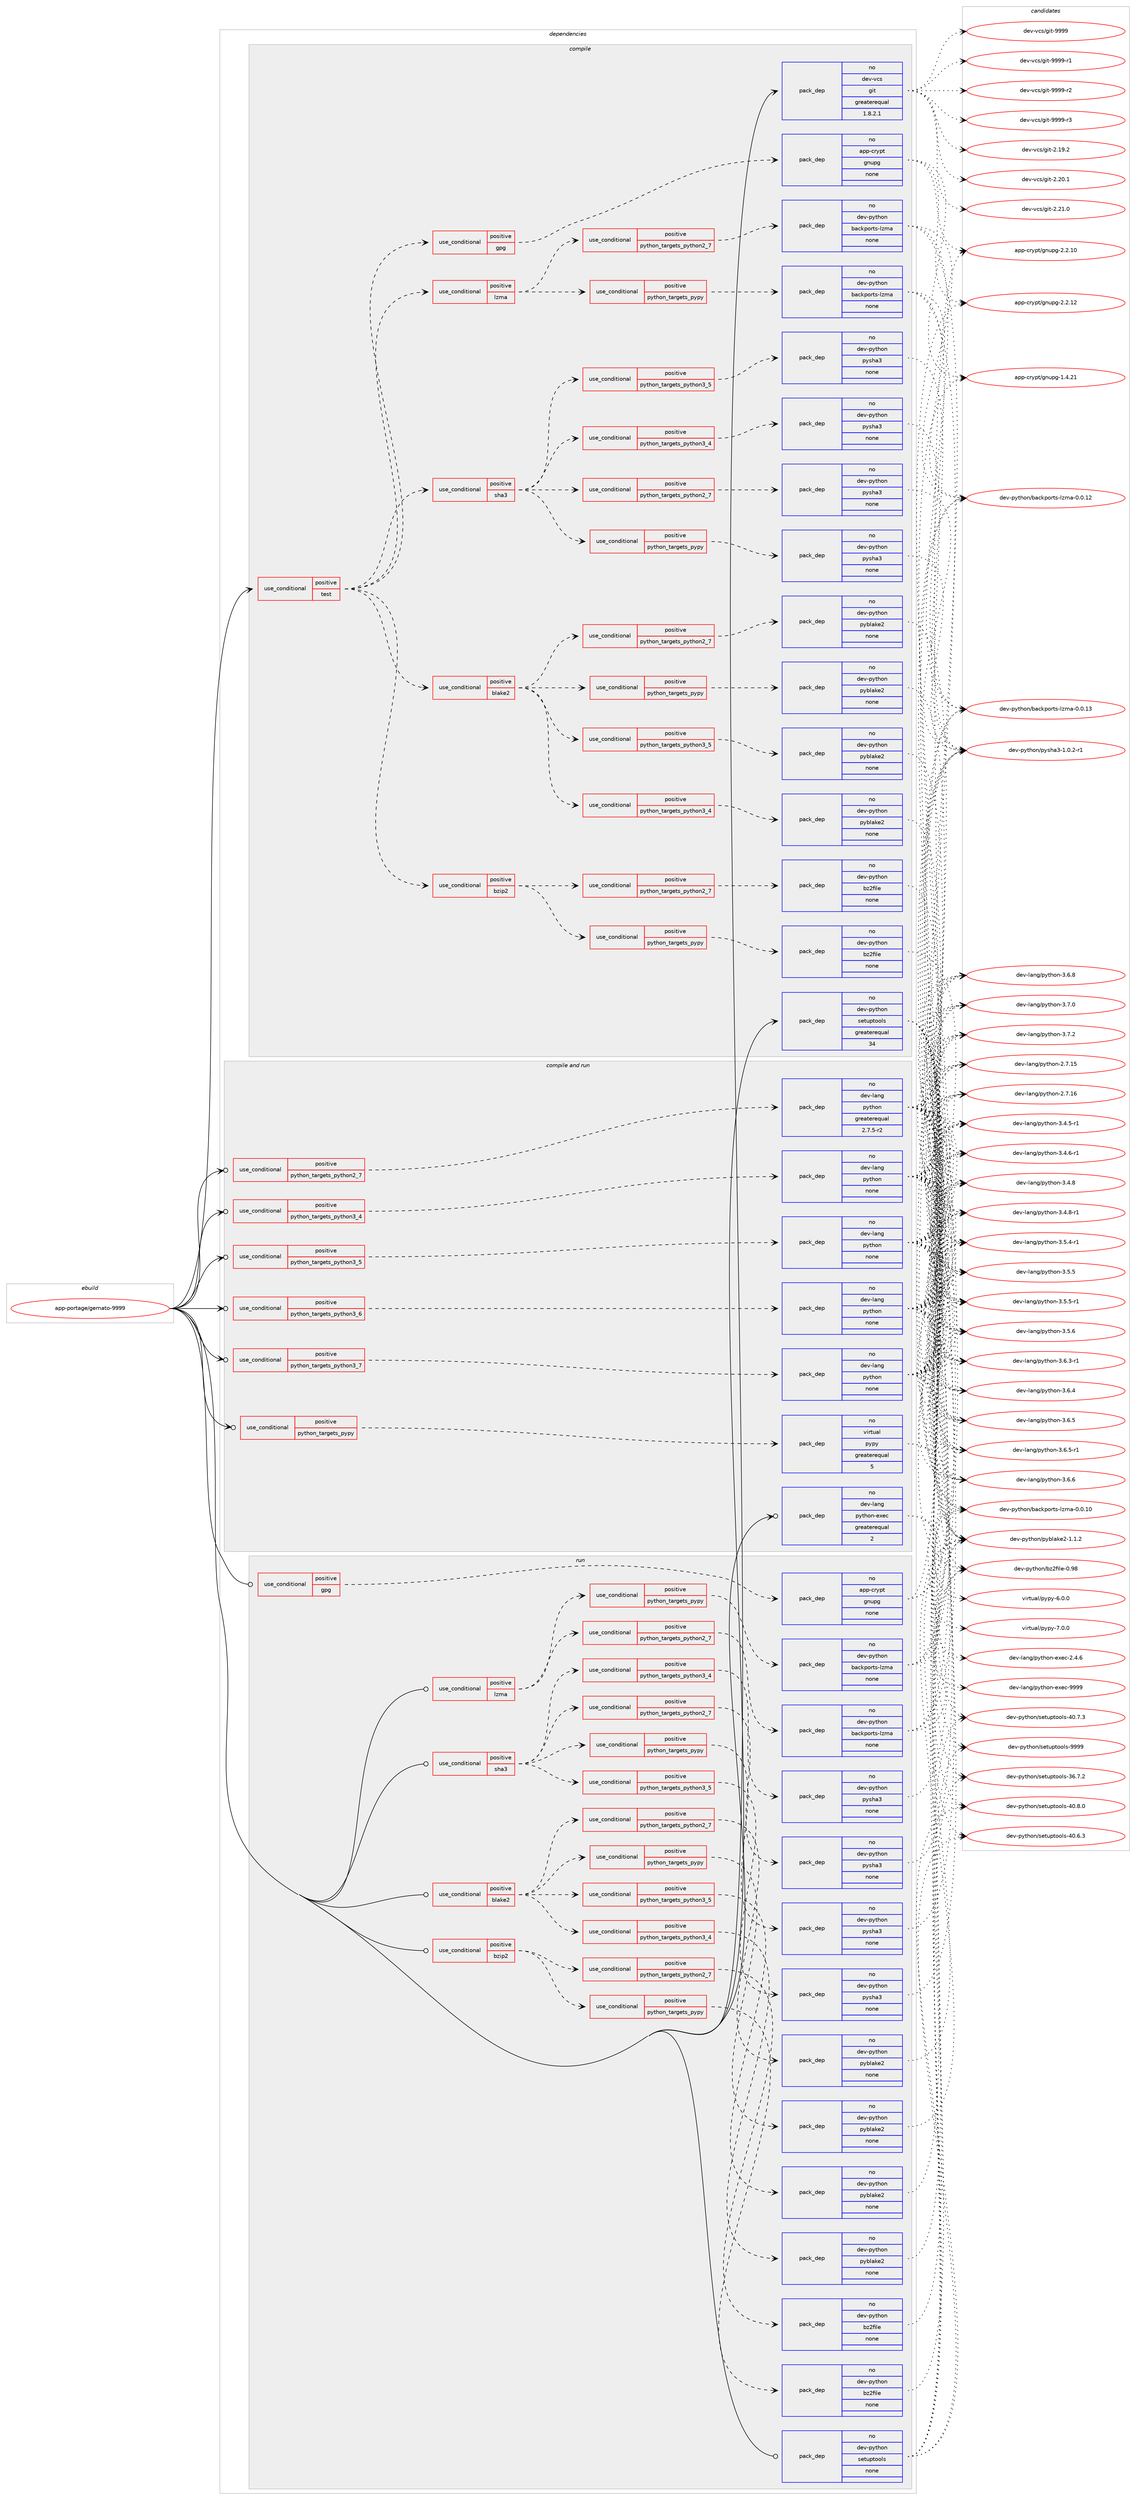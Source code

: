digraph prolog {

# *************
# Graph options
# *************

newrank=true;
concentrate=true;
compound=true;
graph [rankdir=LR,fontname=Helvetica,fontsize=10,ranksep=1.5];#, ranksep=2.5, nodesep=0.2];
edge  [arrowhead=vee];
node  [fontname=Helvetica,fontsize=10];

# **********
# The ebuild
# **********

subgraph cluster_leftcol {
color=gray;
rank=same;
label=<<i>ebuild</i>>;
id [label="app-portage/gemato-9999", color=red, width=4, href="../app-portage/gemato-9999.svg"];
}

# ****************
# The dependencies
# ****************

subgraph cluster_midcol {
color=gray;
label=<<i>dependencies</i>>;
subgraph cluster_compile {
fillcolor="#eeeeee";
style=filled;
label=<<i>compile</i>>;
subgraph cond354778 {
dependency1305727 [label=<<TABLE BORDER="0" CELLBORDER="1" CELLSPACING="0" CELLPADDING="4"><TR><TD ROWSPAN="3" CELLPADDING="10">use_conditional</TD></TR><TR><TD>positive</TD></TR><TR><TD>test</TD></TR></TABLE>>, shape=none, color=red];
subgraph cond354779 {
dependency1305728 [label=<<TABLE BORDER="0" CELLBORDER="1" CELLSPACING="0" CELLPADDING="4"><TR><TD ROWSPAN="3" CELLPADDING="10">use_conditional</TD></TR><TR><TD>positive</TD></TR><TR><TD>blake2</TD></TR></TABLE>>, shape=none, color=red];
subgraph cond354780 {
dependency1305729 [label=<<TABLE BORDER="0" CELLBORDER="1" CELLSPACING="0" CELLPADDING="4"><TR><TD ROWSPAN="3" CELLPADDING="10">use_conditional</TD></TR><TR><TD>positive</TD></TR><TR><TD>python_targets_pypy</TD></TR></TABLE>>, shape=none, color=red];
subgraph pack930565 {
dependency1305730 [label=<<TABLE BORDER="0" CELLBORDER="1" CELLSPACING="0" CELLPADDING="4" WIDTH="220"><TR><TD ROWSPAN="6" CELLPADDING="30">pack_dep</TD></TR><TR><TD WIDTH="110">no</TD></TR><TR><TD>dev-python</TD></TR><TR><TD>pyblake2</TD></TR><TR><TD>none</TD></TR><TR><TD></TD></TR></TABLE>>, shape=none, color=blue];
}
dependency1305729:e -> dependency1305730:w [weight=20,style="dashed",arrowhead="vee"];
}
dependency1305728:e -> dependency1305729:w [weight=20,style="dashed",arrowhead="vee"];
subgraph cond354781 {
dependency1305731 [label=<<TABLE BORDER="0" CELLBORDER="1" CELLSPACING="0" CELLPADDING="4"><TR><TD ROWSPAN="3" CELLPADDING="10">use_conditional</TD></TR><TR><TD>positive</TD></TR><TR><TD>python_targets_python2_7</TD></TR></TABLE>>, shape=none, color=red];
subgraph pack930566 {
dependency1305732 [label=<<TABLE BORDER="0" CELLBORDER="1" CELLSPACING="0" CELLPADDING="4" WIDTH="220"><TR><TD ROWSPAN="6" CELLPADDING="30">pack_dep</TD></TR><TR><TD WIDTH="110">no</TD></TR><TR><TD>dev-python</TD></TR><TR><TD>pyblake2</TD></TR><TR><TD>none</TD></TR><TR><TD></TD></TR></TABLE>>, shape=none, color=blue];
}
dependency1305731:e -> dependency1305732:w [weight=20,style="dashed",arrowhead="vee"];
}
dependency1305728:e -> dependency1305731:w [weight=20,style="dashed",arrowhead="vee"];
subgraph cond354782 {
dependency1305733 [label=<<TABLE BORDER="0" CELLBORDER="1" CELLSPACING="0" CELLPADDING="4"><TR><TD ROWSPAN="3" CELLPADDING="10">use_conditional</TD></TR><TR><TD>positive</TD></TR><TR><TD>python_targets_python3_4</TD></TR></TABLE>>, shape=none, color=red];
subgraph pack930567 {
dependency1305734 [label=<<TABLE BORDER="0" CELLBORDER="1" CELLSPACING="0" CELLPADDING="4" WIDTH="220"><TR><TD ROWSPAN="6" CELLPADDING="30">pack_dep</TD></TR><TR><TD WIDTH="110">no</TD></TR><TR><TD>dev-python</TD></TR><TR><TD>pyblake2</TD></TR><TR><TD>none</TD></TR><TR><TD></TD></TR></TABLE>>, shape=none, color=blue];
}
dependency1305733:e -> dependency1305734:w [weight=20,style="dashed",arrowhead="vee"];
}
dependency1305728:e -> dependency1305733:w [weight=20,style="dashed",arrowhead="vee"];
subgraph cond354783 {
dependency1305735 [label=<<TABLE BORDER="0" CELLBORDER="1" CELLSPACING="0" CELLPADDING="4"><TR><TD ROWSPAN="3" CELLPADDING="10">use_conditional</TD></TR><TR><TD>positive</TD></TR><TR><TD>python_targets_python3_5</TD></TR></TABLE>>, shape=none, color=red];
subgraph pack930568 {
dependency1305736 [label=<<TABLE BORDER="0" CELLBORDER="1" CELLSPACING="0" CELLPADDING="4" WIDTH="220"><TR><TD ROWSPAN="6" CELLPADDING="30">pack_dep</TD></TR><TR><TD WIDTH="110">no</TD></TR><TR><TD>dev-python</TD></TR><TR><TD>pyblake2</TD></TR><TR><TD>none</TD></TR><TR><TD></TD></TR></TABLE>>, shape=none, color=blue];
}
dependency1305735:e -> dependency1305736:w [weight=20,style="dashed",arrowhead="vee"];
}
dependency1305728:e -> dependency1305735:w [weight=20,style="dashed",arrowhead="vee"];
}
dependency1305727:e -> dependency1305728:w [weight=20,style="dashed",arrowhead="vee"];
subgraph cond354784 {
dependency1305737 [label=<<TABLE BORDER="0" CELLBORDER="1" CELLSPACING="0" CELLPADDING="4"><TR><TD ROWSPAN="3" CELLPADDING="10">use_conditional</TD></TR><TR><TD>positive</TD></TR><TR><TD>bzip2</TD></TR></TABLE>>, shape=none, color=red];
subgraph cond354785 {
dependency1305738 [label=<<TABLE BORDER="0" CELLBORDER="1" CELLSPACING="0" CELLPADDING="4"><TR><TD ROWSPAN="3" CELLPADDING="10">use_conditional</TD></TR><TR><TD>positive</TD></TR><TR><TD>python_targets_pypy</TD></TR></TABLE>>, shape=none, color=red];
subgraph pack930569 {
dependency1305739 [label=<<TABLE BORDER="0" CELLBORDER="1" CELLSPACING="0" CELLPADDING="4" WIDTH="220"><TR><TD ROWSPAN="6" CELLPADDING="30">pack_dep</TD></TR><TR><TD WIDTH="110">no</TD></TR><TR><TD>dev-python</TD></TR><TR><TD>bz2file</TD></TR><TR><TD>none</TD></TR><TR><TD></TD></TR></TABLE>>, shape=none, color=blue];
}
dependency1305738:e -> dependency1305739:w [weight=20,style="dashed",arrowhead="vee"];
}
dependency1305737:e -> dependency1305738:w [weight=20,style="dashed",arrowhead="vee"];
subgraph cond354786 {
dependency1305740 [label=<<TABLE BORDER="0" CELLBORDER="1" CELLSPACING="0" CELLPADDING="4"><TR><TD ROWSPAN="3" CELLPADDING="10">use_conditional</TD></TR><TR><TD>positive</TD></TR><TR><TD>python_targets_python2_7</TD></TR></TABLE>>, shape=none, color=red];
subgraph pack930570 {
dependency1305741 [label=<<TABLE BORDER="0" CELLBORDER="1" CELLSPACING="0" CELLPADDING="4" WIDTH="220"><TR><TD ROWSPAN="6" CELLPADDING="30">pack_dep</TD></TR><TR><TD WIDTH="110">no</TD></TR><TR><TD>dev-python</TD></TR><TR><TD>bz2file</TD></TR><TR><TD>none</TD></TR><TR><TD></TD></TR></TABLE>>, shape=none, color=blue];
}
dependency1305740:e -> dependency1305741:w [weight=20,style="dashed",arrowhead="vee"];
}
dependency1305737:e -> dependency1305740:w [weight=20,style="dashed",arrowhead="vee"];
}
dependency1305727:e -> dependency1305737:w [weight=20,style="dashed",arrowhead="vee"];
subgraph cond354787 {
dependency1305742 [label=<<TABLE BORDER="0" CELLBORDER="1" CELLSPACING="0" CELLPADDING="4"><TR><TD ROWSPAN="3" CELLPADDING="10">use_conditional</TD></TR><TR><TD>positive</TD></TR><TR><TD>gpg</TD></TR></TABLE>>, shape=none, color=red];
subgraph pack930571 {
dependency1305743 [label=<<TABLE BORDER="0" CELLBORDER="1" CELLSPACING="0" CELLPADDING="4" WIDTH="220"><TR><TD ROWSPAN="6" CELLPADDING="30">pack_dep</TD></TR><TR><TD WIDTH="110">no</TD></TR><TR><TD>app-crypt</TD></TR><TR><TD>gnupg</TD></TR><TR><TD>none</TD></TR><TR><TD></TD></TR></TABLE>>, shape=none, color=blue];
}
dependency1305742:e -> dependency1305743:w [weight=20,style="dashed",arrowhead="vee"];
}
dependency1305727:e -> dependency1305742:w [weight=20,style="dashed",arrowhead="vee"];
subgraph cond354788 {
dependency1305744 [label=<<TABLE BORDER="0" CELLBORDER="1" CELLSPACING="0" CELLPADDING="4"><TR><TD ROWSPAN="3" CELLPADDING="10">use_conditional</TD></TR><TR><TD>positive</TD></TR><TR><TD>lzma</TD></TR></TABLE>>, shape=none, color=red];
subgraph cond354789 {
dependency1305745 [label=<<TABLE BORDER="0" CELLBORDER="1" CELLSPACING="0" CELLPADDING="4"><TR><TD ROWSPAN="3" CELLPADDING="10">use_conditional</TD></TR><TR><TD>positive</TD></TR><TR><TD>python_targets_pypy</TD></TR></TABLE>>, shape=none, color=red];
subgraph pack930572 {
dependency1305746 [label=<<TABLE BORDER="0" CELLBORDER="1" CELLSPACING="0" CELLPADDING="4" WIDTH="220"><TR><TD ROWSPAN="6" CELLPADDING="30">pack_dep</TD></TR><TR><TD WIDTH="110">no</TD></TR><TR><TD>dev-python</TD></TR><TR><TD>backports-lzma</TD></TR><TR><TD>none</TD></TR><TR><TD></TD></TR></TABLE>>, shape=none, color=blue];
}
dependency1305745:e -> dependency1305746:w [weight=20,style="dashed",arrowhead="vee"];
}
dependency1305744:e -> dependency1305745:w [weight=20,style="dashed",arrowhead="vee"];
subgraph cond354790 {
dependency1305747 [label=<<TABLE BORDER="0" CELLBORDER="1" CELLSPACING="0" CELLPADDING="4"><TR><TD ROWSPAN="3" CELLPADDING="10">use_conditional</TD></TR><TR><TD>positive</TD></TR><TR><TD>python_targets_python2_7</TD></TR></TABLE>>, shape=none, color=red];
subgraph pack930573 {
dependency1305748 [label=<<TABLE BORDER="0" CELLBORDER="1" CELLSPACING="0" CELLPADDING="4" WIDTH="220"><TR><TD ROWSPAN="6" CELLPADDING="30">pack_dep</TD></TR><TR><TD WIDTH="110">no</TD></TR><TR><TD>dev-python</TD></TR><TR><TD>backports-lzma</TD></TR><TR><TD>none</TD></TR><TR><TD></TD></TR></TABLE>>, shape=none, color=blue];
}
dependency1305747:e -> dependency1305748:w [weight=20,style="dashed",arrowhead="vee"];
}
dependency1305744:e -> dependency1305747:w [weight=20,style="dashed",arrowhead="vee"];
}
dependency1305727:e -> dependency1305744:w [weight=20,style="dashed",arrowhead="vee"];
subgraph cond354791 {
dependency1305749 [label=<<TABLE BORDER="0" CELLBORDER="1" CELLSPACING="0" CELLPADDING="4"><TR><TD ROWSPAN="3" CELLPADDING="10">use_conditional</TD></TR><TR><TD>positive</TD></TR><TR><TD>sha3</TD></TR></TABLE>>, shape=none, color=red];
subgraph cond354792 {
dependency1305750 [label=<<TABLE BORDER="0" CELLBORDER="1" CELLSPACING="0" CELLPADDING="4"><TR><TD ROWSPAN="3" CELLPADDING="10">use_conditional</TD></TR><TR><TD>positive</TD></TR><TR><TD>python_targets_pypy</TD></TR></TABLE>>, shape=none, color=red];
subgraph pack930574 {
dependency1305751 [label=<<TABLE BORDER="0" CELLBORDER="1" CELLSPACING="0" CELLPADDING="4" WIDTH="220"><TR><TD ROWSPAN="6" CELLPADDING="30">pack_dep</TD></TR><TR><TD WIDTH="110">no</TD></TR><TR><TD>dev-python</TD></TR><TR><TD>pysha3</TD></TR><TR><TD>none</TD></TR><TR><TD></TD></TR></TABLE>>, shape=none, color=blue];
}
dependency1305750:e -> dependency1305751:w [weight=20,style="dashed",arrowhead="vee"];
}
dependency1305749:e -> dependency1305750:w [weight=20,style="dashed",arrowhead="vee"];
subgraph cond354793 {
dependency1305752 [label=<<TABLE BORDER="0" CELLBORDER="1" CELLSPACING="0" CELLPADDING="4"><TR><TD ROWSPAN="3" CELLPADDING="10">use_conditional</TD></TR><TR><TD>positive</TD></TR><TR><TD>python_targets_python2_7</TD></TR></TABLE>>, shape=none, color=red];
subgraph pack930575 {
dependency1305753 [label=<<TABLE BORDER="0" CELLBORDER="1" CELLSPACING="0" CELLPADDING="4" WIDTH="220"><TR><TD ROWSPAN="6" CELLPADDING="30">pack_dep</TD></TR><TR><TD WIDTH="110">no</TD></TR><TR><TD>dev-python</TD></TR><TR><TD>pysha3</TD></TR><TR><TD>none</TD></TR><TR><TD></TD></TR></TABLE>>, shape=none, color=blue];
}
dependency1305752:e -> dependency1305753:w [weight=20,style="dashed",arrowhead="vee"];
}
dependency1305749:e -> dependency1305752:w [weight=20,style="dashed",arrowhead="vee"];
subgraph cond354794 {
dependency1305754 [label=<<TABLE BORDER="0" CELLBORDER="1" CELLSPACING="0" CELLPADDING="4"><TR><TD ROWSPAN="3" CELLPADDING="10">use_conditional</TD></TR><TR><TD>positive</TD></TR><TR><TD>python_targets_python3_4</TD></TR></TABLE>>, shape=none, color=red];
subgraph pack930576 {
dependency1305755 [label=<<TABLE BORDER="0" CELLBORDER="1" CELLSPACING="0" CELLPADDING="4" WIDTH="220"><TR><TD ROWSPAN="6" CELLPADDING="30">pack_dep</TD></TR><TR><TD WIDTH="110">no</TD></TR><TR><TD>dev-python</TD></TR><TR><TD>pysha3</TD></TR><TR><TD>none</TD></TR><TR><TD></TD></TR></TABLE>>, shape=none, color=blue];
}
dependency1305754:e -> dependency1305755:w [weight=20,style="dashed",arrowhead="vee"];
}
dependency1305749:e -> dependency1305754:w [weight=20,style="dashed",arrowhead="vee"];
subgraph cond354795 {
dependency1305756 [label=<<TABLE BORDER="0" CELLBORDER="1" CELLSPACING="0" CELLPADDING="4"><TR><TD ROWSPAN="3" CELLPADDING="10">use_conditional</TD></TR><TR><TD>positive</TD></TR><TR><TD>python_targets_python3_5</TD></TR></TABLE>>, shape=none, color=red];
subgraph pack930577 {
dependency1305757 [label=<<TABLE BORDER="0" CELLBORDER="1" CELLSPACING="0" CELLPADDING="4" WIDTH="220"><TR><TD ROWSPAN="6" CELLPADDING="30">pack_dep</TD></TR><TR><TD WIDTH="110">no</TD></TR><TR><TD>dev-python</TD></TR><TR><TD>pysha3</TD></TR><TR><TD>none</TD></TR><TR><TD></TD></TR></TABLE>>, shape=none, color=blue];
}
dependency1305756:e -> dependency1305757:w [weight=20,style="dashed",arrowhead="vee"];
}
dependency1305749:e -> dependency1305756:w [weight=20,style="dashed",arrowhead="vee"];
}
dependency1305727:e -> dependency1305749:w [weight=20,style="dashed",arrowhead="vee"];
}
id:e -> dependency1305727:w [weight=20,style="solid",arrowhead="vee"];
subgraph pack930578 {
dependency1305758 [label=<<TABLE BORDER="0" CELLBORDER="1" CELLSPACING="0" CELLPADDING="4" WIDTH="220"><TR><TD ROWSPAN="6" CELLPADDING="30">pack_dep</TD></TR><TR><TD WIDTH="110">no</TD></TR><TR><TD>dev-python</TD></TR><TR><TD>setuptools</TD></TR><TR><TD>greaterequal</TD></TR><TR><TD>34</TD></TR></TABLE>>, shape=none, color=blue];
}
id:e -> dependency1305758:w [weight=20,style="solid",arrowhead="vee"];
subgraph pack930579 {
dependency1305759 [label=<<TABLE BORDER="0" CELLBORDER="1" CELLSPACING="0" CELLPADDING="4" WIDTH="220"><TR><TD ROWSPAN="6" CELLPADDING="30">pack_dep</TD></TR><TR><TD WIDTH="110">no</TD></TR><TR><TD>dev-vcs</TD></TR><TR><TD>git</TD></TR><TR><TD>greaterequal</TD></TR><TR><TD>1.8.2.1</TD></TR></TABLE>>, shape=none, color=blue];
}
id:e -> dependency1305759:w [weight=20,style="solid",arrowhead="vee"];
}
subgraph cluster_compileandrun {
fillcolor="#eeeeee";
style=filled;
label=<<i>compile and run</i>>;
subgraph cond354796 {
dependency1305760 [label=<<TABLE BORDER="0" CELLBORDER="1" CELLSPACING="0" CELLPADDING="4"><TR><TD ROWSPAN="3" CELLPADDING="10">use_conditional</TD></TR><TR><TD>positive</TD></TR><TR><TD>python_targets_pypy</TD></TR></TABLE>>, shape=none, color=red];
subgraph pack930580 {
dependency1305761 [label=<<TABLE BORDER="0" CELLBORDER="1" CELLSPACING="0" CELLPADDING="4" WIDTH="220"><TR><TD ROWSPAN="6" CELLPADDING="30">pack_dep</TD></TR><TR><TD WIDTH="110">no</TD></TR><TR><TD>virtual</TD></TR><TR><TD>pypy</TD></TR><TR><TD>greaterequal</TD></TR><TR><TD>5</TD></TR></TABLE>>, shape=none, color=blue];
}
dependency1305760:e -> dependency1305761:w [weight=20,style="dashed",arrowhead="vee"];
}
id:e -> dependency1305760:w [weight=20,style="solid",arrowhead="odotvee"];
subgraph cond354797 {
dependency1305762 [label=<<TABLE BORDER="0" CELLBORDER="1" CELLSPACING="0" CELLPADDING="4"><TR><TD ROWSPAN="3" CELLPADDING="10">use_conditional</TD></TR><TR><TD>positive</TD></TR><TR><TD>python_targets_python2_7</TD></TR></TABLE>>, shape=none, color=red];
subgraph pack930581 {
dependency1305763 [label=<<TABLE BORDER="0" CELLBORDER="1" CELLSPACING="0" CELLPADDING="4" WIDTH="220"><TR><TD ROWSPAN="6" CELLPADDING="30">pack_dep</TD></TR><TR><TD WIDTH="110">no</TD></TR><TR><TD>dev-lang</TD></TR><TR><TD>python</TD></TR><TR><TD>greaterequal</TD></TR><TR><TD>2.7.5-r2</TD></TR></TABLE>>, shape=none, color=blue];
}
dependency1305762:e -> dependency1305763:w [weight=20,style="dashed",arrowhead="vee"];
}
id:e -> dependency1305762:w [weight=20,style="solid",arrowhead="odotvee"];
subgraph cond354798 {
dependency1305764 [label=<<TABLE BORDER="0" CELLBORDER="1" CELLSPACING="0" CELLPADDING="4"><TR><TD ROWSPAN="3" CELLPADDING="10">use_conditional</TD></TR><TR><TD>positive</TD></TR><TR><TD>python_targets_python3_4</TD></TR></TABLE>>, shape=none, color=red];
subgraph pack930582 {
dependency1305765 [label=<<TABLE BORDER="0" CELLBORDER="1" CELLSPACING="0" CELLPADDING="4" WIDTH="220"><TR><TD ROWSPAN="6" CELLPADDING="30">pack_dep</TD></TR><TR><TD WIDTH="110">no</TD></TR><TR><TD>dev-lang</TD></TR><TR><TD>python</TD></TR><TR><TD>none</TD></TR><TR><TD></TD></TR></TABLE>>, shape=none, color=blue];
}
dependency1305764:e -> dependency1305765:w [weight=20,style="dashed",arrowhead="vee"];
}
id:e -> dependency1305764:w [weight=20,style="solid",arrowhead="odotvee"];
subgraph cond354799 {
dependency1305766 [label=<<TABLE BORDER="0" CELLBORDER="1" CELLSPACING="0" CELLPADDING="4"><TR><TD ROWSPAN="3" CELLPADDING="10">use_conditional</TD></TR><TR><TD>positive</TD></TR><TR><TD>python_targets_python3_5</TD></TR></TABLE>>, shape=none, color=red];
subgraph pack930583 {
dependency1305767 [label=<<TABLE BORDER="0" CELLBORDER="1" CELLSPACING="0" CELLPADDING="4" WIDTH="220"><TR><TD ROWSPAN="6" CELLPADDING="30">pack_dep</TD></TR><TR><TD WIDTH="110">no</TD></TR><TR><TD>dev-lang</TD></TR><TR><TD>python</TD></TR><TR><TD>none</TD></TR><TR><TD></TD></TR></TABLE>>, shape=none, color=blue];
}
dependency1305766:e -> dependency1305767:w [weight=20,style="dashed",arrowhead="vee"];
}
id:e -> dependency1305766:w [weight=20,style="solid",arrowhead="odotvee"];
subgraph cond354800 {
dependency1305768 [label=<<TABLE BORDER="0" CELLBORDER="1" CELLSPACING="0" CELLPADDING="4"><TR><TD ROWSPAN="3" CELLPADDING="10">use_conditional</TD></TR><TR><TD>positive</TD></TR><TR><TD>python_targets_python3_6</TD></TR></TABLE>>, shape=none, color=red];
subgraph pack930584 {
dependency1305769 [label=<<TABLE BORDER="0" CELLBORDER="1" CELLSPACING="0" CELLPADDING="4" WIDTH="220"><TR><TD ROWSPAN="6" CELLPADDING="30">pack_dep</TD></TR><TR><TD WIDTH="110">no</TD></TR><TR><TD>dev-lang</TD></TR><TR><TD>python</TD></TR><TR><TD>none</TD></TR><TR><TD></TD></TR></TABLE>>, shape=none, color=blue];
}
dependency1305768:e -> dependency1305769:w [weight=20,style="dashed",arrowhead="vee"];
}
id:e -> dependency1305768:w [weight=20,style="solid",arrowhead="odotvee"];
subgraph cond354801 {
dependency1305770 [label=<<TABLE BORDER="0" CELLBORDER="1" CELLSPACING="0" CELLPADDING="4"><TR><TD ROWSPAN="3" CELLPADDING="10">use_conditional</TD></TR><TR><TD>positive</TD></TR><TR><TD>python_targets_python3_7</TD></TR></TABLE>>, shape=none, color=red];
subgraph pack930585 {
dependency1305771 [label=<<TABLE BORDER="0" CELLBORDER="1" CELLSPACING="0" CELLPADDING="4" WIDTH="220"><TR><TD ROWSPAN="6" CELLPADDING="30">pack_dep</TD></TR><TR><TD WIDTH="110">no</TD></TR><TR><TD>dev-lang</TD></TR><TR><TD>python</TD></TR><TR><TD>none</TD></TR><TR><TD></TD></TR></TABLE>>, shape=none, color=blue];
}
dependency1305770:e -> dependency1305771:w [weight=20,style="dashed",arrowhead="vee"];
}
id:e -> dependency1305770:w [weight=20,style="solid",arrowhead="odotvee"];
subgraph pack930586 {
dependency1305772 [label=<<TABLE BORDER="0" CELLBORDER="1" CELLSPACING="0" CELLPADDING="4" WIDTH="220"><TR><TD ROWSPAN="6" CELLPADDING="30">pack_dep</TD></TR><TR><TD WIDTH="110">no</TD></TR><TR><TD>dev-lang</TD></TR><TR><TD>python-exec</TD></TR><TR><TD>greaterequal</TD></TR><TR><TD>2</TD></TR></TABLE>>, shape=none, color=blue];
}
id:e -> dependency1305772:w [weight=20,style="solid",arrowhead="odotvee"];
}
subgraph cluster_run {
fillcolor="#eeeeee";
style=filled;
label=<<i>run</i>>;
subgraph cond354802 {
dependency1305773 [label=<<TABLE BORDER="0" CELLBORDER="1" CELLSPACING="0" CELLPADDING="4"><TR><TD ROWSPAN="3" CELLPADDING="10">use_conditional</TD></TR><TR><TD>positive</TD></TR><TR><TD>blake2</TD></TR></TABLE>>, shape=none, color=red];
subgraph cond354803 {
dependency1305774 [label=<<TABLE BORDER="0" CELLBORDER="1" CELLSPACING="0" CELLPADDING="4"><TR><TD ROWSPAN="3" CELLPADDING="10">use_conditional</TD></TR><TR><TD>positive</TD></TR><TR><TD>python_targets_pypy</TD></TR></TABLE>>, shape=none, color=red];
subgraph pack930587 {
dependency1305775 [label=<<TABLE BORDER="0" CELLBORDER="1" CELLSPACING="0" CELLPADDING="4" WIDTH="220"><TR><TD ROWSPAN="6" CELLPADDING="30">pack_dep</TD></TR><TR><TD WIDTH="110">no</TD></TR><TR><TD>dev-python</TD></TR><TR><TD>pyblake2</TD></TR><TR><TD>none</TD></TR><TR><TD></TD></TR></TABLE>>, shape=none, color=blue];
}
dependency1305774:e -> dependency1305775:w [weight=20,style="dashed",arrowhead="vee"];
}
dependency1305773:e -> dependency1305774:w [weight=20,style="dashed",arrowhead="vee"];
subgraph cond354804 {
dependency1305776 [label=<<TABLE BORDER="0" CELLBORDER="1" CELLSPACING="0" CELLPADDING="4"><TR><TD ROWSPAN="3" CELLPADDING="10">use_conditional</TD></TR><TR><TD>positive</TD></TR><TR><TD>python_targets_python2_7</TD></TR></TABLE>>, shape=none, color=red];
subgraph pack930588 {
dependency1305777 [label=<<TABLE BORDER="0" CELLBORDER="1" CELLSPACING="0" CELLPADDING="4" WIDTH="220"><TR><TD ROWSPAN="6" CELLPADDING="30">pack_dep</TD></TR><TR><TD WIDTH="110">no</TD></TR><TR><TD>dev-python</TD></TR><TR><TD>pyblake2</TD></TR><TR><TD>none</TD></TR><TR><TD></TD></TR></TABLE>>, shape=none, color=blue];
}
dependency1305776:e -> dependency1305777:w [weight=20,style="dashed",arrowhead="vee"];
}
dependency1305773:e -> dependency1305776:w [weight=20,style="dashed",arrowhead="vee"];
subgraph cond354805 {
dependency1305778 [label=<<TABLE BORDER="0" CELLBORDER="1" CELLSPACING="0" CELLPADDING="4"><TR><TD ROWSPAN="3" CELLPADDING="10">use_conditional</TD></TR><TR><TD>positive</TD></TR><TR><TD>python_targets_python3_4</TD></TR></TABLE>>, shape=none, color=red];
subgraph pack930589 {
dependency1305779 [label=<<TABLE BORDER="0" CELLBORDER="1" CELLSPACING="0" CELLPADDING="4" WIDTH="220"><TR><TD ROWSPAN="6" CELLPADDING="30">pack_dep</TD></TR><TR><TD WIDTH="110">no</TD></TR><TR><TD>dev-python</TD></TR><TR><TD>pyblake2</TD></TR><TR><TD>none</TD></TR><TR><TD></TD></TR></TABLE>>, shape=none, color=blue];
}
dependency1305778:e -> dependency1305779:w [weight=20,style="dashed",arrowhead="vee"];
}
dependency1305773:e -> dependency1305778:w [weight=20,style="dashed",arrowhead="vee"];
subgraph cond354806 {
dependency1305780 [label=<<TABLE BORDER="0" CELLBORDER="1" CELLSPACING="0" CELLPADDING="4"><TR><TD ROWSPAN="3" CELLPADDING="10">use_conditional</TD></TR><TR><TD>positive</TD></TR><TR><TD>python_targets_python3_5</TD></TR></TABLE>>, shape=none, color=red];
subgraph pack930590 {
dependency1305781 [label=<<TABLE BORDER="0" CELLBORDER="1" CELLSPACING="0" CELLPADDING="4" WIDTH="220"><TR><TD ROWSPAN="6" CELLPADDING="30">pack_dep</TD></TR><TR><TD WIDTH="110">no</TD></TR><TR><TD>dev-python</TD></TR><TR><TD>pyblake2</TD></TR><TR><TD>none</TD></TR><TR><TD></TD></TR></TABLE>>, shape=none, color=blue];
}
dependency1305780:e -> dependency1305781:w [weight=20,style="dashed",arrowhead="vee"];
}
dependency1305773:e -> dependency1305780:w [weight=20,style="dashed",arrowhead="vee"];
}
id:e -> dependency1305773:w [weight=20,style="solid",arrowhead="odot"];
subgraph cond354807 {
dependency1305782 [label=<<TABLE BORDER="0" CELLBORDER="1" CELLSPACING="0" CELLPADDING="4"><TR><TD ROWSPAN="3" CELLPADDING="10">use_conditional</TD></TR><TR><TD>positive</TD></TR><TR><TD>bzip2</TD></TR></TABLE>>, shape=none, color=red];
subgraph cond354808 {
dependency1305783 [label=<<TABLE BORDER="0" CELLBORDER="1" CELLSPACING="0" CELLPADDING="4"><TR><TD ROWSPAN="3" CELLPADDING="10">use_conditional</TD></TR><TR><TD>positive</TD></TR><TR><TD>python_targets_pypy</TD></TR></TABLE>>, shape=none, color=red];
subgraph pack930591 {
dependency1305784 [label=<<TABLE BORDER="0" CELLBORDER="1" CELLSPACING="0" CELLPADDING="4" WIDTH="220"><TR><TD ROWSPAN="6" CELLPADDING="30">pack_dep</TD></TR><TR><TD WIDTH="110">no</TD></TR><TR><TD>dev-python</TD></TR><TR><TD>bz2file</TD></TR><TR><TD>none</TD></TR><TR><TD></TD></TR></TABLE>>, shape=none, color=blue];
}
dependency1305783:e -> dependency1305784:w [weight=20,style="dashed",arrowhead="vee"];
}
dependency1305782:e -> dependency1305783:w [weight=20,style="dashed",arrowhead="vee"];
subgraph cond354809 {
dependency1305785 [label=<<TABLE BORDER="0" CELLBORDER="1" CELLSPACING="0" CELLPADDING="4"><TR><TD ROWSPAN="3" CELLPADDING="10">use_conditional</TD></TR><TR><TD>positive</TD></TR><TR><TD>python_targets_python2_7</TD></TR></TABLE>>, shape=none, color=red];
subgraph pack930592 {
dependency1305786 [label=<<TABLE BORDER="0" CELLBORDER="1" CELLSPACING="0" CELLPADDING="4" WIDTH="220"><TR><TD ROWSPAN="6" CELLPADDING="30">pack_dep</TD></TR><TR><TD WIDTH="110">no</TD></TR><TR><TD>dev-python</TD></TR><TR><TD>bz2file</TD></TR><TR><TD>none</TD></TR><TR><TD></TD></TR></TABLE>>, shape=none, color=blue];
}
dependency1305785:e -> dependency1305786:w [weight=20,style="dashed",arrowhead="vee"];
}
dependency1305782:e -> dependency1305785:w [weight=20,style="dashed",arrowhead="vee"];
}
id:e -> dependency1305782:w [weight=20,style="solid",arrowhead="odot"];
subgraph cond354810 {
dependency1305787 [label=<<TABLE BORDER="0" CELLBORDER="1" CELLSPACING="0" CELLPADDING="4"><TR><TD ROWSPAN="3" CELLPADDING="10">use_conditional</TD></TR><TR><TD>positive</TD></TR><TR><TD>gpg</TD></TR></TABLE>>, shape=none, color=red];
subgraph pack930593 {
dependency1305788 [label=<<TABLE BORDER="0" CELLBORDER="1" CELLSPACING="0" CELLPADDING="4" WIDTH="220"><TR><TD ROWSPAN="6" CELLPADDING="30">pack_dep</TD></TR><TR><TD WIDTH="110">no</TD></TR><TR><TD>app-crypt</TD></TR><TR><TD>gnupg</TD></TR><TR><TD>none</TD></TR><TR><TD></TD></TR></TABLE>>, shape=none, color=blue];
}
dependency1305787:e -> dependency1305788:w [weight=20,style="dashed",arrowhead="vee"];
}
id:e -> dependency1305787:w [weight=20,style="solid",arrowhead="odot"];
subgraph cond354811 {
dependency1305789 [label=<<TABLE BORDER="0" CELLBORDER="1" CELLSPACING="0" CELLPADDING="4"><TR><TD ROWSPAN="3" CELLPADDING="10">use_conditional</TD></TR><TR><TD>positive</TD></TR><TR><TD>lzma</TD></TR></TABLE>>, shape=none, color=red];
subgraph cond354812 {
dependency1305790 [label=<<TABLE BORDER="0" CELLBORDER="1" CELLSPACING="0" CELLPADDING="4"><TR><TD ROWSPAN="3" CELLPADDING="10">use_conditional</TD></TR><TR><TD>positive</TD></TR><TR><TD>python_targets_pypy</TD></TR></TABLE>>, shape=none, color=red];
subgraph pack930594 {
dependency1305791 [label=<<TABLE BORDER="0" CELLBORDER="1" CELLSPACING="0" CELLPADDING="4" WIDTH="220"><TR><TD ROWSPAN="6" CELLPADDING="30">pack_dep</TD></TR><TR><TD WIDTH="110">no</TD></TR><TR><TD>dev-python</TD></TR><TR><TD>backports-lzma</TD></TR><TR><TD>none</TD></TR><TR><TD></TD></TR></TABLE>>, shape=none, color=blue];
}
dependency1305790:e -> dependency1305791:w [weight=20,style="dashed",arrowhead="vee"];
}
dependency1305789:e -> dependency1305790:w [weight=20,style="dashed",arrowhead="vee"];
subgraph cond354813 {
dependency1305792 [label=<<TABLE BORDER="0" CELLBORDER="1" CELLSPACING="0" CELLPADDING="4"><TR><TD ROWSPAN="3" CELLPADDING="10">use_conditional</TD></TR><TR><TD>positive</TD></TR><TR><TD>python_targets_python2_7</TD></TR></TABLE>>, shape=none, color=red];
subgraph pack930595 {
dependency1305793 [label=<<TABLE BORDER="0" CELLBORDER="1" CELLSPACING="0" CELLPADDING="4" WIDTH="220"><TR><TD ROWSPAN="6" CELLPADDING="30">pack_dep</TD></TR><TR><TD WIDTH="110">no</TD></TR><TR><TD>dev-python</TD></TR><TR><TD>backports-lzma</TD></TR><TR><TD>none</TD></TR><TR><TD></TD></TR></TABLE>>, shape=none, color=blue];
}
dependency1305792:e -> dependency1305793:w [weight=20,style="dashed",arrowhead="vee"];
}
dependency1305789:e -> dependency1305792:w [weight=20,style="dashed",arrowhead="vee"];
}
id:e -> dependency1305789:w [weight=20,style="solid",arrowhead="odot"];
subgraph cond354814 {
dependency1305794 [label=<<TABLE BORDER="0" CELLBORDER="1" CELLSPACING="0" CELLPADDING="4"><TR><TD ROWSPAN="3" CELLPADDING="10">use_conditional</TD></TR><TR><TD>positive</TD></TR><TR><TD>sha3</TD></TR></TABLE>>, shape=none, color=red];
subgraph cond354815 {
dependency1305795 [label=<<TABLE BORDER="0" CELLBORDER="1" CELLSPACING="0" CELLPADDING="4"><TR><TD ROWSPAN="3" CELLPADDING="10">use_conditional</TD></TR><TR><TD>positive</TD></TR><TR><TD>python_targets_pypy</TD></TR></TABLE>>, shape=none, color=red];
subgraph pack930596 {
dependency1305796 [label=<<TABLE BORDER="0" CELLBORDER="1" CELLSPACING="0" CELLPADDING="4" WIDTH="220"><TR><TD ROWSPAN="6" CELLPADDING="30">pack_dep</TD></TR><TR><TD WIDTH="110">no</TD></TR><TR><TD>dev-python</TD></TR><TR><TD>pysha3</TD></TR><TR><TD>none</TD></TR><TR><TD></TD></TR></TABLE>>, shape=none, color=blue];
}
dependency1305795:e -> dependency1305796:w [weight=20,style="dashed",arrowhead="vee"];
}
dependency1305794:e -> dependency1305795:w [weight=20,style="dashed",arrowhead="vee"];
subgraph cond354816 {
dependency1305797 [label=<<TABLE BORDER="0" CELLBORDER="1" CELLSPACING="0" CELLPADDING="4"><TR><TD ROWSPAN="3" CELLPADDING="10">use_conditional</TD></TR><TR><TD>positive</TD></TR><TR><TD>python_targets_python2_7</TD></TR></TABLE>>, shape=none, color=red];
subgraph pack930597 {
dependency1305798 [label=<<TABLE BORDER="0" CELLBORDER="1" CELLSPACING="0" CELLPADDING="4" WIDTH="220"><TR><TD ROWSPAN="6" CELLPADDING="30">pack_dep</TD></TR><TR><TD WIDTH="110">no</TD></TR><TR><TD>dev-python</TD></TR><TR><TD>pysha3</TD></TR><TR><TD>none</TD></TR><TR><TD></TD></TR></TABLE>>, shape=none, color=blue];
}
dependency1305797:e -> dependency1305798:w [weight=20,style="dashed",arrowhead="vee"];
}
dependency1305794:e -> dependency1305797:w [weight=20,style="dashed",arrowhead="vee"];
subgraph cond354817 {
dependency1305799 [label=<<TABLE BORDER="0" CELLBORDER="1" CELLSPACING="0" CELLPADDING="4"><TR><TD ROWSPAN="3" CELLPADDING="10">use_conditional</TD></TR><TR><TD>positive</TD></TR><TR><TD>python_targets_python3_4</TD></TR></TABLE>>, shape=none, color=red];
subgraph pack930598 {
dependency1305800 [label=<<TABLE BORDER="0" CELLBORDER="1" CELLSPACING="0" CELLPADDING="4" WIDTH="220"><TR><TD ROWSPAN="6" CELLPADDING="30">pack_dep</TD></TR><TR><TD WIDTH="110">no</TD></TR><TR><TD>dev-python</TD></TR><TR><TD>pysha3</TD></TR><TR><TD>none</TD></TR><TR><TD></TD></TR></TABLE>>, shape=none, color=blue];
}
dependency1305799:e -> dependency1305800:w [weight=20,style="dashed",arrowhead="vee"];
}
dependency1305794:e -> dependency1305799:w [weight=20,style="dashed",arrowhead="vee"];
subgraph cond354818 {
dependency1305801 [label=<<TABLE BORDER="0" CELLBORDER="1" CELLSPACING="0" CELLPADDING="4"><TR><TD ROWSPAN="3" CELLPADDING="10">use_conditional</TD></TR><TR><TD>positive</TD></TR><TR><TD>python_targets_python3_5</TD></TR></TABLE>>, shape=none, color=red];
subgraph pack930599 {
dependency1305802 [label=<<TABLE BORDER="0" CELLBORDER="1" CELLSPACING="0" CELLPADDING="4" WIDTH="220"><TR><TD ROWSPAN="6" CELLPADDING="30">pack_dep</TD></TR><TR><TD WIDTH="110">no</TD></TR><TR><TD>dev-python</TD></TR><TR><TD>pysha3</TD></TR><TR><TD>none</TD></TR><TR><TD></TD></TR></TABLE>>, shape=none, color=blue];
}
dependency1305801:e -> dependency1305802:w [weight=20,style="dashed",arrowhead="vee"];
}
dependency1305794:e -> dependency1305801:w [weight=20,style="dashed",arrowhead="vee"];
}
id:e -> dependency1305794:w [weight=20,style="solid",arrowhead="odot"];
subgraph pack930600 {
dependency1305803 [label=<<TABLE BORDER="0" CELLBORDER="1" CELLSPACING="0" CELLPADDING="4" WIDTH="220"><TR><TD ROWSPAN="6" CELLPADDING="30">pack_dep</TD></TR><TR><TD WIDTH="110">no</TD></TR><TR><TD>dev-python</TD></TR><TR><TD>setuptools</TD></TR><TR><TD>none</TD></TR><TR><TD></TD></TR></TABLE>>, shape=none, color=blue];
}
id:e -> dependency1305803:w [weight=20,style="solid",arrowhead="odot"];
}
}

# **************
# The candidates
# **************

subgraph cluster_choices {
rank=same;
color=gray;
label=<<i>candidates</i>>;

subgraph choice930565 {
color=black;
nodesep=1;
choice1001011184511212111610411111047112121981089710710150454946494650 [label="dev-python/pyblake2-1.1.2", color=red, width=4,href="../dev-python/pyblake2-1.1.2.svg"];
dependency1305730:e -> choice1001011184511212111610411111047112121981089710710150454946494650:w [style=dotted,weight="100"];
}
subgraph choice930566 {
color=black;
nodesep=1;
choice1001011184511212111610411111047112121981089710710150454946494650 [label="dev-python/pyblake2-1.1.2", color=red, width=4,href="../dev-python/pyblake2-1.1.2.svg"];
dependency1305732:e -> choice1001011184511212111610411111047112121981089710710150454946494650:w [style=dotted,weight="100"];
}
subgraph choice930567 {
color=black;
nodesep=1;
choice1001011184511212111610411111047112121981089710710150454946494650 [label="dev-python/pyblake2-1.1.2", color=red, width=4,href="../dev-python/pyblake2-1.1.2.svg"];
dependency1305734:e -> choice1001011184511212111610411111047112121981089710710150454946494650:w [style=dotted,weight="100"];
}
subgraph choice930568 {
color=black;
nodesep=1;
choice1001011184511212111610411111047112121981089710710150454946494650 [label="dev-python/pyblake2-1.1.2", color=red, width=4,href="../dev-python/pyblake2-1.1.2.svg"];
dependency1305736:e -> choice1001011184511212111610411111047112121981089710710150454946494650:w [style=dotted,weight="100"];
}
subgraph choice930569 {
color=black;
nodesep=1;
choice100101118451121211161041111104798122501021051081014548465756 [label="dev-python/bz2file-0.98", color=red, width=4,href="../dev-python/bz2file-0.98.svg"];
dependency1305739:e -> choice100101118451121211161041111104798122501021051081014548465756:w [style=dotted,weight="100"];
}
subgraph choice930570 {
color=black;
nodesep=1;
choice100101118451121211161041111104798122501021051081014548465756 [label="dev-python/bz2file-0.98", color=red, width=4,href="../dev-python/bz2file-0.98.svg"];
dependency1305741:e -> choice100101118451121211161041111104798122501021051081014548465756:w [style=dotted,weight="100"];
}
subgraph choice930571 {
color=black;
nodesep=1;
choice9711211245991141211121164710311011711210345494652465049 [label="app-crypt/gnupg-1.4.21", color=red, width=4,href="../app-crypt/gnupg-1.4.21.svg"];
choice9711211245991141211121164710311011711210345504650464948 [label="app-crypt/gnupg-2.2.10", color=red, width=4,href="../app-crypt/gnupg-2.2.10.svg"];
choice9711211245991141211121164710311011711210345504650464950 [label="app-crypt/gnupg-2.2.12", color=red, width=4,href="../app-crypt/gnupg-2.2.12.svg"];
dependency1305743:e -> choice9711211245991141211121164710311011711210345494652465049:w [style=dotted,weight="100"];
dependency1305743:e -> choice9711211245991141211121164710311011711210345504650464948:w [style=dotted,weight="100"];
dependency1305743:e -> choice9711211245991141211121164710311011711210345504650464950:w [style=dotted,weight="100"];
}
subgraph choice930572 {
color=black;
nodesep=1;
choice1001011184511212111610411111047989799107112111114116115451081221099745484648464948 [label="dev-python/backports-lzma-0.0.10", color=red, width=4,href="../dev-python/backports-lzma-0.0.10.svg"];
choice1001011184511212111610411111047989799107112111114116115451081221099745484648464950 [label="dev-python/backports-lzma-0.0.12", color=red, width=4,href="../dev-python/backports-lzma-0.0.12.svg"];
choice1001011184511212111610411111047989799107112111114116115451081221099745484648464951 [label="dev-python/backports-lzma-0.0.13", color=red, width=4,href="../dev-python/backports-lzma-0.0.13.svg"];
dependency1305746:e -> choice1001011184511212111610411111047989799107112111114116115451081221099745484648464948:w [style=dotted,weight="100"];
dependency1305746:e -> choice1001011184511212111610411111047989799107112111114116115451081221099745484648464950:w [style=dotted,weight="100"];
dependency1305746:e -> choice1001011184511212111610411111047989799107112111114116115451081221099745484648464951:w [style=dotted,weight="100"];
}
subgraph choice930573 {
color=black;
nodesep=1;
choice1001011184511212111610411111047989799107112111114116115451081221099745484648464948 [label="dev-python/backports-lzma-0.0.10", color=red, width=4,href="../dev-python/backports-lzma-0.0.10.svg"];
choice1001011184511212111610411111047989799107112111114116115451081221099745484648464950 [label="dev-python/backports-lzma-0.0.12", color=red, width=4,href="../dev-python/backports-lzma-0.0.12.svg"];
choice1001011184511212111610411111047989799107112111114116115451081221099745484648464951 [label="dev-python/backports-lzma-0.0.13", color=red, width=4,href="../dev-python/backports-lzma-0.0.13.svg"];
dependency1305748:e -> choice1001011184511212111610411111047989799107112111114116115451081221099745484648464948:w [style=dotted,weight="100"];
dependency1305748:e -> choice1001011184511212111610411111047989799107112111114116115451081221099745484648464950:w [style=dotted,weight="100"];
dependency1305748:e -> choice1001011184511212111610411111047989799107112111114116115451081221099745484648464951:w [style=dotted,weight="100"];
}
subgraph choice930574 {
color=black;
nodesep=1;
choice100101118451121211161041111104711212111510497514549464846504511449 [label="dev-python/pysha3-1.0.2-r1", color=red, width=4,href="../dev-python/pysha3-1.0.2-r1.svg"];
dependency1305751:e -> choice100101118451121211161041111104711212111510497514549464846504511449:w [style=dotted,weight="100"];
}
subgraph choice930575 {
color=black;
nodesep=1;
choice100101118451121211161041111104711212111510497514549464846504511449 [label="dev-python/pysha3-1.0.2-r1", color=red, width=4,href="../dev-python/pysha3-1.0.2-r1.svg"];
dependency1305753:e -> choice100101118451121211161041111104711212111510497514549464846504511449:w [style=dotted,weight="100"];
}
subgraph choice930576 {
color=black;
nodesep=1;
choice100101118451121211161041111104711212111510497514549464846504511449 [label="dev-python/pysha3-1.0.2-r1", color=red, width=4,href="../dev-python/pysha3-1.0.2-r1.svg"];
dependency1305755:e -> choice100101118451121211161041111104711212111510497514549464846504511449:w [style=dotted,weight="100"];
}
subgraph choice930577 {
color=black;
nodesep=1;
choice100101118451121211161041111104711212111510497514549464846504511449 [label="dev-python/pysha3-1.0.2-r1", color=red, width=4,href="../dev-python/pysha3-1.0.2-r1.svg"];
dependency1305757:e -> choice100101118451121211161041111104711212111510497514549464846504511449:w [style=dotted,weight="100"];
}
subgraph choice930578 {
color=black;
nodesep=1;
choice100101118451121211161041111104711510111611711211611111110811545515446554650 [label="dev-python/setuptools-36.7.2", color=red, width=4,href="../dev-python/setuptools-36.7.2.svg"];
choice100101118451121211161041111104711510111611711211611111110811545524846544651 [label="dev-python/setuptools-40.6.3", color=red, width=4,href="../dev-python/setuptools-40.6.3.svg"];
choice100101118451121211161041111104711510111611711211611111110811545524846554651 [label="dev-python/setuptools-40.7.3", color=red, width=4,href="../dev-python/setuptools-40.7.3.svg"];
choice100101118451121211161041111104711510111611711211611111110811545524846564648 [label="dev-python/setuptools-40.8.0", color=red, width=4,href="../dev-python/setuptools-40.8.0.svg"];
choice10010111845112121116104111110471151011161171121161111111081154557575757 [label="dev-python/setuptools-9999", color=red, width=4,href="../dev-python/setuptools-9999.svg"];
dependency1305758:e -> choice100101118451121211161041111104711510111611711211611111110811545515446554650:w [style=dotted,weight="100"];
dependency1305758:e -> choice100101118451121211161041111104711510111611711211611111110811545524846544651:w [style=dotted,weight="100"];
dependency1305758:e -> choice100101118451121211161041111104711510111611711211611111110811545524846554651:w [style=dotted,weight="100"];
dependency1305758:e -> choice100101118451121211161041111104711510111611711211611111110811545524846564648:w [style=dotted,weight="100"];
dependency1305758:e -> choice10010111845112121116104111110471151011161171121161111111081154557575757:w [style=dotted,weight="100"];
}
subgraph choice930579 {
color=black;
nodesep=1;
choice10010111845118991154710310511645504649574650 [label="dev-vcs/git-2.19.2", color=red, width=4,href="../dev-vcs/git-2.19.2.svg"];
choice10010111845118991154710310511645504650484649 [label="dev-vcs/git-2.20.1", color=red, width=4,href="../dev-vcs/git-2.20.1.svg"];
choice10010111845118991154710310511645504650494648 [label="dev-vcs/git-2.21.0", color=red, width=4,href="../dev-vcs/git-2.21.0.svg"];
choice1001011184511899115471031051164557575757 [label="dev-vcs/git-9999", color=red, width=4,href="../dev-vcs/git-9999.svg"];
choice10010111845118991154710310511645575757574511449 [label="dev-vcs/git-9999-r1", color=red, width=4,href="../dev-vcs/git-9999-r1.svg"];
choice10010111845118991154710310511645575757574511450 [label="dev-vcs/git-9999-r2", color=red, width=4,href="../dev-vcs/git-9999-r2.svg"];
choice10010111845118991154710310511645575757574511451 [label="dev-vcs/git-9999-r3", color=red, width=4,href="../dev-vcs/git-9999-r3.svg"];
dependency1305759:e -> choice10010111845118991154710310511645504649574650:w [style=dotted,weight="100"];
dependency1305759:e -> choice10010111845118991154710310511645504650484649:w [style=dotted,weight="100"];
dependency1305759:e -> choice10010111845118991154710310511645504650494648:w [style=dotted,weight="100"];
dependency1305759:e -> choice1001011184511899115471031051164557575757:w [style=dotted,weight="100"];
dependency1305759:e -> choice10010111845118991154710310511645575757574511449:w [style=dotted,weight="100"];
dependency1305759:e -> choice10010111845118991154710310511645575757574511450:w [style=dotted,weight="100"];
dependency1305759:e -> choice10010111845118991154710310511645575757574511451:w [style=dotted,weight="100"];
}
subgraph choice930580 {
color=black;
nodesep=1;
choice1181051141161179710847112121112121455446484648 [label="virtual/pypy-6.0.0", color=red, width=4,href="../virtual/pypy-6.0.0.svg"];
choice1181051141161179710847112121112121455546484648 [label="virtual/pypy-7.0.0", color=red, width=4,href="../virtual/pypy-7.0.0.svg"];
dependency1305761:e -> choice1181051141161179710847112121112121455446484648:w [style=dotted,weight="100"];
dependency1305761:e -> choice1181051141161179710847112121112121455546484648:w [style=dotted,weight="100"];
}
subgraph choice930581 {
color=black;
nodesep=1;
choice10010111845108971101034711212111610411111045504655464953 [label="dev-lang/python-2.7.15", color=red, width=4,href="../dev-lang/python-2.7.15.svg"];
choice10010111845108971101034711212111610411111045504655464954 [label="dev-lang/python-2.7.16", color=red, width=4,href="../dev-lang/python-2.7.16.svg"];
choice1001011184510897110103471121211161041111104551465246534511449 [label="dev-lang/python-3.4.5-r1", color=red, width=4,href="../dev-lang/python-3.4.5-r1.svg"];
choice1001011184510897110103471121211161041111104551465246544511449 [label="dev-lang/python-3.4.6-r1", color=red, width=4,href="../dev-lang/python-3.4.6-r1.svg"];
choice100101118451089711010347112121116104111110455146524656 [label="dev-lang/python-3.4.8", color=red, width=4,href="../dev-lang/python-3.4.8.svg"];
choice1001011184510897110103471121211161041111104551465246564511449 [label="dev-lang/python-3.4.8-r1", color=red, width=4,href="../dev-lang/python-3.4.8-r1.svg"];
choice1001011184510897110103471121211161041111104551465346524511449 [label="dev-lang/python-3.5.4-r1", color=red, width=4,href="../dev-lang/python-3.5.4-r1.svg"];
choice100101118451089711010347112121116104111110455146534653 [label="dev-lang/python-3.5.5", color=red, width=4,href="../dev-lang/python-3.5.5.svg"];
choice1001011184510897110103471121211161041111104551465346534511449 [label="dev-lang/python-3.5.5-r1", color=red, width=4,href="../dev-lang/python-3.5.5-r1.svg"];
choice100101118451089711010347112121116104111110455146534654 [label="dev-lang/python-3.5.6", color=red, width=4,href="../dev-lang/python-3.5.6.svg"];
choice1001011184510897110103471121211161041111104551465446514511449 [label="dev-lang/python-3.6.3-r1", color=red, width=4,href="../dev-lang/python-3.6.3-r1.svg"];
choice100101118451089711010347112121116104111110455146544652 [label="dev-lang/python-3.6.4", color=red, width=4,href="../dev-lang/python-3.6.4.svg"];
choice100101118451089711010347112121116104111110455146544653 [label="dev-lang/python-3.6.5", color=red, width=4,href="../dev-lang/python-3.6.5.svg"];
choice1001011184510897110103471121211161041111104551465446534511449 [label="dev-lang/python-3.6.5-r1", color=red, width=4,href="../dev-lang/python-3.6.5-r1.svg"];
choice100101118451089711010347112121116104111110455146544654 [label="dev-lang/python-3.6.6", color=red, width=4,href="../dev-lang/python-3.6.6.svg"];
choice100101118451089711010347112121116104111110455146544656 [label="dev-lang/python-3.6.8", color=red, width=4,href="../dev-lang/python-3.6.8.svg"];
choice100101118451089711010347112121116104111110455146554648 [label="dev-lang/python-3.7.0", color=red, width=4,href="../dev-lang/python-3.7.0.svg"];
choice100101118451089711010347112121116104111110455146554650 [label="dev-lang/python-3.7.2", color=red, width=4,href="../dev-lang/python-3.7.2.svg"];
dependency1305763:e -> choice10010111845108971101034711212111610411111045504655464953:w [style=dotted,weight="100"];
dependency1305763:e -> choice10010111845108971101034711212111610411111045504655464954:w [style=dotted,weight="100"];
dependency1305763:e -> choice1001011184510897110103471121211161041111104551465246534511449:w [style=dotted,weight="100"];
dependency1305763:e -> choice1001011184510897110103471121211161041111104551465246544511449:w [style=dotted,weight="100"];
dependency1305763:e -> choice100101118451089711010347112121116104111110455146524656:w [style=dotted,weight="100"];
dependency1305763:e -> choice1001011184510897110103471121211161041111104551465246564511449:w [style=dotted,weight="100"];
dependency1305763:e -> choice1001011184510897110103471121211161041111104551465346524511449:w [style=dotted,weight="100"];
dependency1305763:e -> choice100101118451089711010347112121116104111110455146534653:w [style=dotted,weight="100"];
dependency1305763:e -> choice1001011184510897110103471121211161041111104551465346534511449:w [style=dotted,weight="100"];
dependency1305763:e -> choice100101118451089711010347112121116104111110455146534654:w [style=dotted,weight="100"];
dependency1305763:e -> choice1001011184510897110103471121211161041111104551465446514511449:w [style=dotted,weight="100"];
dependency1305763:e -> choice100101118451089711010347112121116104111110455146544652:w [style=dotted,weight="100"];
dependency1305763:e -> choice100101118451089711010347112121116104111110455146544653:w [style=dotted,weight="100"];
dependency1305763:e -> choice1001011184510897110103471121211161041111104551465446534511449:w [style=dotted,weight="100"];
dependency1305763:e -> choice100101118451089711010347112121116104111110455146544654:w [style=dotted,weight="100"];
dependency1305763:e -> choice100101118451089711010347112121116104111110455146544656:w [style=dotted,weight="100"];
dependency1305763:e -> choice100101118451089711010347112121116104111110455146554648:w [style=dotted,weight="100"];
dependency1305763:e -> choice100101118451089711010347112121116104111110455146554650:w [style=dotted,weight="100"];
}
subgraph choice930582 {
color=black;
nodesep=1;
choice10010111845108971101034711212111610411111045504655464953 [label="dev-lang/python-2.7.15", color=red, width=4,href="../dev-lang/python-2.7.15.svg"];
choice10010111845108971101034711212111610411111045504655464954 [label="dev-lang/python-2.7.16", color=red, width=4,href="../dev-lang/python-2.7.16.svg"];
choice1001011184510897110103471121211161041111104551465246534511449 [label="dev-lang/python-3.4.5-r1", color=red, width=4,href="../dev-lang/python-3.4.5-r1.svg"];
choice1001011184510897110103471121211161041111104551465246544511449 [label="dev-lang/python-3.4.6-r1", color=red, width=4,href="../dev-lang/python-3.4.6-r1.svg"];
choice100101118451089711010347112121116104111110455146524656 [label="dev-lang/python-3.4.8", color=red, width=4,href="../dev-lang/python-3.4.8.svg"];
choice1001011184510897110103471121211161041111104551465246564511449 [label="dev-lang/python-3.4.8-r1", color=red, width=4,href="../dev-lang/python-3.4.8-r1.svg"];
choice1001011184510897110103471121211161041111104551465346524511449 [label="dev-lang/python-3.5.4-r1", color=red, width=4,href="../dev-lang/python-3.5.4-r1.svg"];
choice100101118451089711010347112121116104111110455146534653 [label="dev-lang/python-3.5.5", color=red, width=4,href="../dev-lang/python-3.5.5.svg"];
choice1001011184510897110103471121211161041111104551465346534511449 [label="dev-lang/python-3.5.5-r1", color=red, width=4,href="../dev-lang/python-3.5.5-r1.svg"];
choice100101118451089711010347112121116104111110455146534654 [label="dev-lang/python-3.5.6", color=red, width=4,href="../dev-lang/python-3.5.6.svg"];
choice1001011184510897110103471121211161041111104551465446514511449 [label="dev-lang/python-3.6.3-r1", color=red, width=4,href="../dev-lang/python-3.6.3-r1.svg"];
choice100101118451089711010347112121116104111110455146544652 [label="dev-lang/python-3.6.4", color=red, width=4,href="../dev-lang/python-3.6.4.svg"];
choice100101118451089711010347112121116104111110455146544653 [label="dev-lang/python-3.6.5", color=red, width=4,href="../dev-lang/python-3.6.5.svg"];
choice1001011184510897110103471121211161041111104551465446534511449 [label="dev-lang/python-3.6.5-r1", color=red, width=4,href="../dev-lang/python-3.6.5-r1.svg"];
choice100101118451089711010347112121116104111110455146544654 [label="dev-lang/python-3.6.6", color=red, width=4,href="../dev-lang/python-3.6.6.svg"];
choice100101118451089711010347112121116104111110455146544656 [label="dev-lang/python-3.6.8", color=red, width=4,href="../dev-lang/python-3.6.8.svg"];
choice100101118451089711010347112121116104111110455146554648 [label="dev-lang/python-3.7.0", color=red, width=4,href="../dev-lang/python-3.7.0.svg"];
choice100101118451089711010347112121116104111110455146554650 [label="dev-lang/python-3.7.2", color=red, width=4,href="../dev-lang/python-3.7.2.svg"];
dependency1305765:e -> choice10010111845108971101034711212111610411111045504655464953:w [style=dotted,weight="100"];
dependency1305765:e -> choice10010111845108971101034711212111610411111045504655464954:w [style=dotted,weight="100"];
dependency1305765:e -> choice1001011184510897110103471121211161041111104551465246534511449:w [style=dotted,weight="100"];
dependency1305765:e -> choice1001011184510897110103471121211161041111104551465246544511449:w [style=dotted,weight="100"];
dependency1305765:e -> choice100101118451089711010347112121116104111110455146524656:w [style=dotted,weight="100"];
dependency1305765:e -> choice1001011184510897110103471121211161041111104551465246564511449:w [style=dotted,weight="100"];
dependency1305765:e -> choice1001011184510897110103471121211161041111104551465346524511449:w [style=dotted,weight="100"];
dependency1305765:e -> choice100101118451089711010347112121116104111110455146534653:w [style=dotted,weight="100"];
dependency1305765:e -> choice1001011184510897110103471121211161041111104551465346534511449:w [style=dotted,weight="100"];
dependency1305765:e -> choice100101118451089711010347112121116104111110455146534654:w [style=dotted,weight="100"];
dependency1305765:e -> choice1001011184510897110103471121211161041111104551465446514511449:w [style=dotted,weight="100"];
dependency1305765:e -> choice100101118451089711010347112121116104111110455146544652:w [style=dotted,weight="100"];
dependency1305765:e -> choice100101118451089711010347112121116104111110455146544653:w [style=dotted,weight="100"];
dependency1305765:e -> choice1001011184510897110103471121211161041111104551465446534511449:w [style=dotted,weight="100"];
dependency1305765:e -> choice100101118451089711010347112121116104111110455146544654:w [style=dotted,weight="100"];
dependency1305765:e -> choice100101118451089711010347112121116104111110455146544656:w [style=dotted,weight="100"];
dependency1305765:e -> choice100101118451089711010347112121116104111110455146554648:w [style=dotted,weight="100"];
dependency1305765:e -> choice100101118451089711010347112121116104111110455146554650:w [style=dotted,weight="100"];
}
subgraph choice930583 {
color=black;
nodesep=1;
choice10010111845108971101034711212111610411111045504655464953 [label="dev-lang/python-2.7.15", color=red, width=4,href="../dev-lang/python-2.7.15.svg"];
choice10010111845108971101034711212111610411111045504655464954 [label="dev-lang/python-2.7.16", color=red, width=4,href="../dev-lang/python-2.7.16.svg"];
choice1001011184510897110103471121211161041111104551465246534511449 [label="dev-lang/python-3.4.5-r1", color=red, width=4,href="../dev-lang/python-3.4.5-r1.svg"];
choice1001011184510897110103471121211161041111104551465246544511449 [label="dev-lang/python-3.4.6-r1", color=red, width=4,href="../dev-lang/python-3.4.6-r1.svg"];
choice100101118451089711010347112121116104111110455146524656 [label="dev-lang/python-3.4.8", color=red, width=4,href="../dev-lang/python-3.4.8.svg"];
choice1001011184510897110103471121211161041111104551465246564511449 [label="dev-lang/python-3.4.8-r1", color=red, width=4,href="../dev-lang/python-3.4.8-r1.svg"];
choice1001011184510897110103471121211161041111104551465346524511449 [label="dev-lang/python-3.5.4-r1", color=red, width=4,href="../dev-lang/python-3.5.4-r1.svg"];
choice100101118451089711010347112121116104111110455146534653 [label="dev-lang/python-3.5.5", color=red, width=4,href="../dev-lang/python-3.5.5.svg"];
choice1001011184510897110103471121211161041111104551465346534511449 [label="dev-lang/python-3.5.5-r1", color=red, width=4,href="../dev-lang/python-3.5.5-r1.svg"];
choice100101118451089711010347112121116104111110455146534654 [label="dev-lang/python-3.5.6", color=red, width=4,href="../dev-lang/python-3.5.6.svg"];
choice1001011184510897110103471121211161041111104551465446514511449 [label="dev-lang/python-3.6.3-r1", color=red, width=4,href="../dev-lang/python-3.6.3-r1.svg"];
choice100101118451089711010347112121116104111110455146544652 [label="dev-lang/python-3.6.4", color=red, width=4,href="../dev-lang/python-3.6.4.svg"];
choice100101118451089711010347112121116104111110455146544653 [label="dev-lang/python-3.6.5", color=red, width=4,href="../dev-lang/python-3.6.5.svg"];
choice1001011184510897110103471121211161041111104551465446534511449 [label="dev-lang/python-3.6.5-r1", color=red, width=4,href="../dev-lang/python-3.6.5-r1.svg"];
choice100101118451089711010347112121116104111110455146544654 [label="dev-lang/python-3.6.6", color=red, width=4,href="../dev-lang/python-3.6.6.svg"];
choice100101118451089711010347112121116104111110455146544656 [label="dev-lang/python-3.6.8", color=red, width=4,href="../dev-lang/python-3.6.8.svg"];
choice100101118451089711010347112121116104111110455146554648 [label="dev-lang/python-3.7.0", color=red, width=4,href="../dev-lang/python-3.7.0.svg"];
choice100101118451089711010347112121116104111110455146554650 [label="dev-lang/python-3.7.2", color=red, width=4,href="../dev-lang/python-3.7.2.svg"];
dependency1305767:e -> choice10010111845108971101034711212111610411111045504655464953:w [style=dotted,weight="100"];
dependency1305767:e -> choice10010111845108971101034711212111610411111045504655464954:w [style=dotted,weight="100"];
dependency1305767:e -> choice1001011184510897110103471121211161041111104551465246534511449:w [style=dotted,weight="100"];
dependency1305767:e -> choice1001011184510897110103471121211161041111104551465246544511449:w [style=dotted,weight="100"];
dependency1305767:e -> choice100101118451089711010347112121116104111110455146524656:w [style=dotted,weight="100"];
dependency1305767:e -> choice1001011184510897110103471121211161041111104551465246564511449:w [style=dotted,weight="100"];
dependency1305767:e -> choice1001011184510897110103471121211161041111104551465346524511449:w [style=dotted,weight="100"];
dependency1305767:e -> choice100101118451089711010347112121116104111110455146534653:w [style=dotted,weight="100"];
dependency1305767:e -> choice1001011184510897110103471121211161041111104551465346534511449:w [style=dotted,weight="100"];
dependency1305767:e -> choice100101118451089711010347112121116104111110455146534654:w [style=dotted,weight="100"];
dependency1305767:e -> choice1001011184510897110103471121211161041111104551465446514511449:w [style=dotted,weight="100"];
dependency1305767:e -> choice100101118451089711010347112121116104111110455146544652:w [style=dotted,weight="100"];
dependency1305767:e -> choice100101118451089711010347112121116104111110455146544653:w [style=dotted,weight="100"];
dependency1305767:e -> choice1001011184510897110103471121211161041111104551465446534511449:w [style=dotted,weight="100"];
dependency1305767:e -> choice100101118451089711010347112121116104111110455146544654:w [style=dotted,weight="100"];
dependency1305767:e -> choice100101118451089711010347112121116104111110455146544656:w [style=dotted,weight="100"];
dependency1305767:e -> choice100101118451089711010347112121116104111110455146554648:w [style=dotted,weight="100"];
dependency1305767:e -> choice100101118451089711010347112121116104111110455146554650:w [style=dotted,weight="100"];
}
subgraph choice930584 {
color=black;
nodesep=1;
choice10010111845108971101034711212111610411111045504655464953 [label="dev-lang/python-2.7.15", color=red, width=4,href="../dev-lang/python-2.7.15.svg"];
choice10010111845108971101034711212111610411111045504655464954 [label="dev-lang/python-2.7.16", color=red, width=4,href="../dev-lang/python-2.7.16.svg"];
choice1001011184510897110103471121211161041111104551465246534511449 [label="dev-lang/python-3.4.5-r1", color=red, width=4,href="../dev-lang/python-3.4.5-r1.svg"];
choice1001011184510897110103471121211161041111104551465246544511449 [label="dev-lang/python-3.4.6-r1", color=red, width=4,href="../dev-lang/python-3.4.6-r1.svg"];
choice100101118451089711010347112121116104111110455146524656 [label="dev-lang/python-3.4.8", color=red, width=4,href="../dev-lang/python-3.4.8.svg"];
choice1001011184510897110103471121211161041111104551465246564511449 [label="dev-lang/python-3.4.8-r1", color=red, width=4,href="../dev-lang/python-3.4.8-r1.svg"];
choice1001011184510897110103471121211161041111104551465346524511449 [label="dev-lang/python-3.5.4-r1", color=red, width=4,href="../dev-lang/python-3.5.4-r1.svg"];
choice100101118451089711010347112121116104111110455146534653 [label="dev-lang/python-3.5.5", color=red, width=4,href="../dev-lang/python-3.5.5.svg"];
choice1001011184510897110103471121211161041111104551465346534511449 [label="dev-lang/python-3.5.5-r1", color=red, width=4,href="../dev-lang/python-3.5.5-r1.svg"];
choice100101118451089711010347112121116104111110455146534654 [label="dev-lang/python-3.5.6", color=red, width=4,href="../dev-lang/python-3.5.6.svg"];
choice1001011184510897110103471121211161041111104551465446514511449 [label="dev-lang/python-3.6.3-r1", color=red, width=4,href="../dev-lang/python-3.6.3-r1.svg"];
choice100101118451089711010347112121116104111110455146544652 [label="dev-lang/python-3.6.4", color=red, width=4,href="../dev-lang/python-3.6.4.svg"];
choice100101118451089711010347112121116104111110455146544653 [label="dev-lang/python-3.6.5", color=red, width=4,href="../dev-lang/python-3.6.5.svg"];
choice1001011184510897110103471121211161041111104551465446534511449 [label="dev-lang/python-3.6.5-r1", color=red, width=4,href="../dev-lang/python-3.6.5-r1.svg"];
choice100101118451089711010347112121116104111110455146544654 [label="dev-lang/python-3.6.6", color=red, width=4,href="../dev-lang/python-3.6.6.svg"];
choice100101118451089711010347112121116104111110455146544656 [label="dev-lang/python-3.6.8", color=red, width=4,href="../dev-lang/python-3.6.8.svg"];
choice100101118451089711010347112121116104111110455146554648 [label="dev-lang/python-3.7.0", color=red, width=4,href="../dev-lang/python-3.7.0.svg"];
choice100101118451089711010347112121116104111110455146554650 [label="dev-lang/python-3.7.2", color=red, width=4,href="../dev-lang/python-3.7.2.svg"];
dependency1305769:e -> choice10010111845108971101034711212111610411111045504655464953:w [style=dotted,weight="100"];
dependency1305769:e -> choice10010111845108971101034711212111610411111045504655464954:w [style=dotted,weight="100"];
dependency1305769:e -> choice1001011184510897110103471121211161041111104551465246534511449:w [style=dotted,weight="100"];
dependency1305769:e -> choice1001011184510897110103471121211161041111104551465246544511449:w [style=dotted,weight="100"];
dependency1305769:e -> choice100101118451089711010347112121116104111110455146524656:w [style=dotted,weight="100"];
dependency1305769:e -> choice1001011184510897110103471121211161041111104551465246564511449:w [style=dotted,weight="100"];
dependency1305769:e -> choice1001011184510897110103471121211161041111104551465346524511449:w [style=dotted,weight="100"];
dependency1305769:e -> choice100101118451089711010347112121116104111110455146534653:w [style=dotted,weight="100"];
dependency1305769:e -> choice1001011184510897110103471121211161041111104551465346534511449:w [style=dotted,weight="100"];
dependency1305769:e -> choice100101118451089711010347112121116104111110455146534654:w [style=dotted,weight="100"];
dependency1305769:e -> choice1001011184510897110103471121211161041111104551465446514511449:w [style=dotted,weight="100"];
dependency1305769:e -> choice100101118451089711010347112121116104111110455146544652:w [style=dotted,weight="100"];
dependency1305769:e -> choice100101118451089711010347112121116104111110455146544653:w [style=dotted,weight="100"];
dependency1305769:e -> choice1001011184510897110103471121211161041111104551465446534511449:w [style=dotted,weight="100"];
dependency1305769:e -> choice100101118451089711010347112121116104111110455146544654:w [style=dotted,weight="100"];
dependency1305769:e -> choice100101118451089711010347112121116104111110455146544656:w [style=dotted,weight="100"];
dependency1305769:e -> choice100101118451089711010347112121116104111110455146554648:w [style=dotted,weight="100"];
dependency1305769:e -> choice100101118451089711010347112121116104111110455146554650:w [style=dotted,weight="100"];
}
subgraph choice930585 {
color=black;
nodesep=1;
choice10010111845108971101034711212111610411111045504655464953 [label="dev-lang/python-2.7.15", color=red, width=4,href="../dev-lang/python-2.7.15.svg"];
choice10010111845108971101034711212111610411111045504655464954 [label="dev-lang/python-2.7.16", color=red, width=4,href="../dev-lang/python-2.7.16.svg"];
choice1001011184510897110103471121211161041111104551465246534511449 [label="dev-lang/python-3.4.5-r1", color=red, width=4,href="../dev-lang/python-3.4.5-r1.svg"];
choice1001011184510897110103471121211161041111104551465246544511449 [label="dev-lang/python-3.4.6-r1", color=red, width=4,href="../dev-lang/python-3.4.6-r1.svg"];
choice100101118451089711010347112121116104111110455146524656 [label="dev-lang/python-3.4.8", color=red, width=4,href="../dev-lang/python-3.4.8.svg"];
choice1001011184510897110103471121211161041111104551465246564511449 [label="dev-lang/python-3.4.8-r1", color=red, width=4,href="../dev-lang/python-3.4.8-r1.svg"];
choice1001011184510897110103471121211161041111104551465346524511449 [label="dev-lang/python-3.5.4-r1", color=red, width=4,href="../dev-lang/python-3.5.4-r1.svg"];
choice100101118451089711010347112121116104111110455146534653 [label="dev-lang/python-3.5.5", color=red, width=4,href="../dev-lang/python-3.5.5.svg"];
choice1001011184510897110103471121211161041111104551465346534511449 [label="dev-lang/python-3.5.5-r1", color=red, width=4,href="../dev-lang/python-3.5.5-r1.svg"];
choice100101118451089711010347112121116104111110455146534654 [label="dev-lang/python-3.5.6", color=red, width=4,href="../dev-lang/python-3.5.6.svg"];
choice1001011184510897110103471121211161041111104551465446514511449 [label="dev-lang/python-3.6.3-r1", color=red, width=4,href="../dev-lang/python-3.6.3-r1.svg"];
choice100101118451089711010347112121116104111110455146544652 [label="dev-lang/python-3.6.4", color=red, width=4,href="../dev-lang/python-3.6.4.svg"];
choice100101118451089711010347112121116104111110455146544653 [label="dev-lang/python-3.6.5", color=red, width=4,href="../dev-lang/python-3.6.5.svg"];
choice1001011184510897110103471121211161041111104551465446534511449 [label="dev-lang/python-3.6.5-r1", color=red, width=4,href="../dev-lang/python-3.6.5-r1.svg"];
choice100101118451089711010347112121116104111110455146544654 [label="dev-lang/python-3.6.6", color=red, width=4,href="../dev-lang/python-3.6.6.svg"];
choice100101118451089711010347112121116104111110455146544656 [label="dev-lang/python-3.6.8", color=red, width=4,href="../dev-lang/python-3.6.8.svg"];
choice100101118451089711010347112121116104111110455146554648 [label="dev-lang/python-3.7.0", color=red, width=4,href="../dev-lang/python-3.7.0.svg"];
choice100101118451089711010347112121116104111110455146554650 [label="dev-lang/python-3.7.2", color=red, width=4,href="../dev-lang/python-3.7.2.svg"];
dependency1305771:e -> choice10010111845108971101034711212111610411111045504655464953:w [style=dotted,weight="100"];
dependency1305771:e -> choice10010111845108971101034711212111610411111045504655464954:w [style=dotted,weight="100"];
dependency1305771:e -> choice1001011184510897110103471121211161041111104551465246534511449:w [style=dotted,weight="100"];
dependency1305771:e -> choice1001011184510897110103471121211161041111104551465246544511449:w [style=dotted,weight="100"];
dependency1305771:e -> choice100101118451089711010347112121116104111110455146524656:w [style=dotted,weight="100"];
dependency1305771:e -> choice1001011184510897110103471121211161041111104551465246564511449:w [style=dotted,weight="100"];
dependency1305771:e -> choice1001011184510897110103471121211161041111104551465346524511449:w [style=dotted,weight="100"];
dependency1305771:e -> choice100101118451089711010347112121116104111110455146534653:w [style=dotted,weight="100"];
dependency1305771:e -> choice1001011184510897110103471121211161041111104551465346534511449:w [style=dotted,weight="100"];
dependency1305771:e -> choice100101118451089711010347112121116104111110455146534654:w [style=dotted,weight="100"];
dependency1305771:e -> choice1001011184510897110103471121211161041111104551465446514511449:w [style=dotted,weight="100"];
dependency1305771:e -> choice100101118451089711010347112121116104111110455146544652:w [style=dotted,weight="100"];
dependency1305771:e -> choice100101118451089711010347112121116104111110455146544653:w [style=dotted,weight="100"];
dependency1305771:e -> choice1001011184510897110103471121211161041111104551465446534511449:w [style=dotted,weight="100"];
dependency1305771:e -> choice100101118451089711010347112121116104111110455146544654:w [style=dotted,weight="100"];
dependency1305771:e -> choice100101118451089711010347112121116104111110455146544656:w [style=dotted,weight="100"];
dependency1305771:e -> choice100101118451089711010347112121116104111110455146554648:w [style=dotted,weight="100"];
dependency1305771:e -> choice100101118451089711010347112121116104111110455146554650:w [style=dotted,weight="100"];
}
subgraph choice930586 {
color=black;
nodesep=1;
choice1001011184510897110103471121211161041111104510112010199455046524654 [label="dev-lang/python-exec-2.4.6", color=red, width=4,href="../dev-lang/python-exec-2.4.6.svg"];
choice10010111845108971101034711212111610411111045101120101994557575757 [label="dev-lang/python-exec-9999", color=red, width=4,href="../dev-lang/python-exec-9999.svg"];
dependency1305772:e -> choice1001011184510897110103471121211161041111104510112010199455046524654:w [style=dotted,weight="100"];
dependency1305772:e -> choice10010111845108971101034711212111610411111045101120101994557575757:w [style=dotted,weight="100"];
}
subgraph choice930587 {
color=black;
nodesep=1;
choice1001011184511212111610411111047112121981089710710150454946494650 [label="dev-python/pyblake2-1.1.2", color=red, width=4,href="../dev-python/pyblake2-1.1.2.svg"];
dependency1305775:e -> choice1001011184511212111610411111047112121981089710710150454946494650:w [style=dotted,weight="100"];
}
subgraph choice930588 {
color=black;
nodesep=1;
choice1001011184511212111610411111047112121981089710710150454946494650 [label="dev-python/pyblake2-1.1.2", color=red, width=4,href="../dev-python/pyblake2-1.1.2.svg"];
dependency1305777:e -> choice1001011184511212111610411111047112121981089710710150454946494650:w [style=dotted,weight="100"];
}
subgraph choice930589 {
color=black;
nodesep=1;
choice1001011184511212111610411111047112121981089710710150454946494650 [label="dev-python/pyblake2-1.1.2", color=red, width=4,href="../dev-python/pyblake2-1.1.2.svg"];
dependency1305779:e -> choice1001011184511212111610411111047112121981089710710150454946494650:w [style=dotted,weight="100"];
}
subgraph choice930590 {
color=black;
nodesep=1;
choice1001011184511212111610411111047112121981089710710150454946494650 [label="dev-python/pyblake2-1.1.2", color=red, width=4,href="../dev-python/pyblake2-1.1.2.svg"];
dependency1305781:e -> choice1001011184511212111610411111047112121981089710710150454946494650:w [style=dotted,weight="100"];
}
subgraph choice930591 {
color=black;
nodesep=1;
choice100101118451121211161041111104798122501021051081014548465756 [label="dev-python/bz2file-0.98", color=red, width=4,href="../dev-python/bz2file-0.98.svg"];
dependency1305784:e -> choice100101118451121211161041111104798122501021051081014548465756:w [style=dotted,weight="100"];
}
subgraph choice930592 {
color=black;
nodesep=1;
choice100101118451121211161041111104798122501021051081014548465756 [label="dev-python/bz2file-0.98", color=red, width=4,href="../dev-python/bz2file-0.98.svg"];
dependency1305786:e -> choice100101118451121211161041111104798122501021051081014548465756:w [style=dotted,weight="100"];
}
subgraph choice930593 {
color=black;
nodesep=1;
choice9711211245991141211121164710311011711210345494652465049 [label="app-crypt/gnupg-1.4.21", color=red, width=4,href="../app-crypt/gnupg-1.4.21.svg"];
choice9711211245991141211121164710311011711210345504650464948 [label="app-crypt/gnupg-2.2.10", color=red, width=4,href="../app-crypt/gnupg-2.2.10.svg"];
choice9711211245991141211121164710311011711210345504650464950 [label="app-crypt/gnupg-2.2.12", color=red, width=4,href="../app-crypt/gnupg-2.2.12.svg"];
dependency1305788:e -> choice9711211245991141211121164710311011711210345494652465049:w [style=dotted,weight="100"];
dependency1305788:e -> choice9711211245991141211121164710311011711210345504650464948:w [style=dotted,weight="100"];
dependency1305788:e -> choice9711211245991141211121164710311011711210345504650464950:w [style=dotted,weight="100"];
}
subgraph choice930594 {
color=black;
nodesep=1;
choice1001011184511212111610411111047989799107112111114116115451081221099745484648464948 [label="dev-python/backports-lzma-0.0.10", color=red, width=4,href="../dev-python/backports-lzma-0.0.10.svg"];
choice1001011184511212111610411111047989799107112111114116115451081221099745484648464950 [label="dev-python/backports-lzma-0.0.12", color=red, width=4,href="../dev-python/backports-lzma-0.0.12.svg"];
choice1001011184511212111610411111047989799107112111114116115451081221099745484648464951 [label="dev-python/backports-lzma-0.0.13", color=red, width=4,href="../dev-python/backports-lzma-0.0.13.svg"];
dependency1305791:e -> choice1001011184511212111610411111047989799107112111114116115451081221099745484648464948:w [style=dotted,weight="100"];
dependency1305791:e -> choice1001011184511212111610411111047989799107112111114116115451081221099745484648464950:w [style=dotted,weight="100"];
dependency1305791:e -> choice1001011184511212111610411111047989799107112111114116115451081221099745484648464951:w [style=dotted,weight="100"];
}
subgraph choice930595 {
color=black;
nodesep=1;
choice1001011184511212111610411111047989799107112111114116115451081221099745484648464948 [label="dev-python/backports-lzma-0.0.10", color=red, width=4,href="../dev-python/backports-lzma-0.0.10.svg"];
choice1001011184511212111610411111047989799107112111114116115451081221099745484648464950 [label="dev-python/backports-lzma-0.0.12", color=red, width=4,href="../dev-python/backports-lzma-0.0.12.svg"];
choice1001011184511212111610411111047989799107112111114116115451081221099745484648464951 [label="dev-python/backports-lzma-0.0.13", color=red, width=4,href="../dev-python/backports-lzma-0.0.13.svg"];
dependency1305793:e -> choice1001011184511212111610411111047989799107112111114116115451081221099745484648464948:w [style=dotted,weight="100"];
dependency1305793:e -> choice1001011184511212111610411111047989799107112111114116115451081221099745484648464950:w [style=dotted,weight="100"];
dependency1305793:e -> choice1001011184511212111610411111047989799107112111114116115451081221099745484648464951:w [style=dotted,weight="100"];
}
subgraph choice930596 {
color=black;
nodesep=1;
choice100101118451121211161041111104711212111510497514549464846504511449 [label="dev-python/pysha3-1.0.2-r1", color=red, width=4,href="../dev-python/pysha3-1.0.2-r1.svg"];
dependency1305796:e -> choice100101118451121211161041111104711212111510497514549464846504511449:w [style=dotted,weight="100"];
}
subgraph choice930597 {
color=black;
nodesep=1;
choice100101118451121211161041111104711212111510497514549464846504511449 [label="dev-python/pysha3-1.0.2-r1", color=red, width=4,href="../dev-python/pysha3-1.0.2-r1.svg"];
dependency1305798:e -> choice100101118451121211161041111104711212111510497514549464846504511449:w [style=dotted,weight="100"];
}
subgraph choice930598 {
color=black;
nodesep=1;
choice100101118451121211161041111104711212111510497514549464846504511449 [label="dev-python/pysha3-1.0.2-r1", color=red, width=4,href="../dev-python/pysha3-1.0.2-r1.svg"];
dependency1305800:e -> choice100101118451121211161041111104711212111510497514549464846504511449:w [style=dotted,weight="100"];
}
subgraph choice930599 {
color=black;
nodesep=1;
choice100101118451121211161041111104711212111510497514549464846504511449 [label="dev-python/pysha3-1.0.2-r1", color=red, width=4,href="../dev-python/pysha3-1.0.2-r1.svg"];
dependency1305802:e -> choice100101118451121211161041111104711212111510497514549464846504511449:w [style=dotted,weight="100"];
}
subgraph choice930600 {
color=black;
nodesep=1;
choice100101118451121211161041111104711510111611711211611111110811545515446554650 [label="dev-python/setuptools-36.7.2", color=red, width=4,href="../dev-python/setuptools-36.7.2.svg"];
choice100101118451121211161041111104711510111611711211611111110811545524846544651 [label="dev-python/setuptools-40.6.3", color=red, width=4,href="../dev-python/setuptools-40.6.3.svg"];
choice100101118451121211161041111104711510111611711211611111110811545524846554651 [label="dev-python/setuptools-40.7.3", color=red, width=4,href="../dev-python/setuptools-40.7.3.svg"];
choice100101118451121211161041111104711510111611711211611111110811545524846564648 [label="dev-python/setuptools-40.8.0", color=red, width=4,href="../dev-python/setuptools-40.8.0.svg"];
choice10010111845112121116104111110471151011161171121161111111081154557575757 [label="dev-python/setuptools-9999", color=red, width=4,href="../dev-python/setuptools-9999.svg"];
dependency1305803:e -> choice100101118451121211161041111104711510111611711211611111110811545515446554650:w [style=dotted,weight="100"];
dependency1305803:e -> choice100101118451121211161041111104711510111611711211611111110811545524846544651:w [style=dotted,weight="100"];
dependency1305803:e -> choice100101118451121211161041111104711510111611711211611111110811545524846554651:w [style=dotted,weight="100"];
dependency1305803:e -> choice100101118451121211161041111104711510111611711211611111110811545524846564648:w [style=dotted,weight="100"];
dependency1305803:e -> choice10010111845112121116104111110471151011161171121161111111081154557575757:w [style=dotted,weight="100"];
}
}

}
